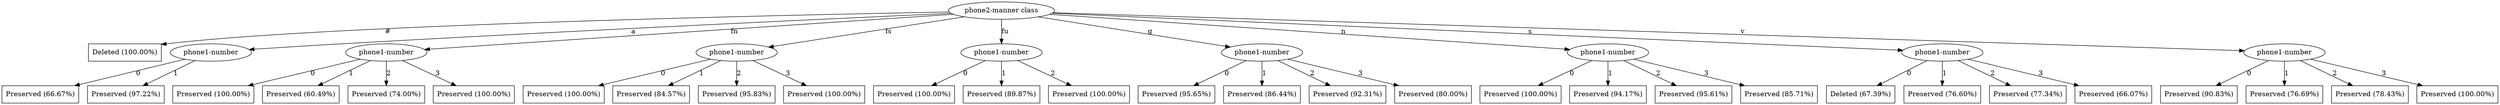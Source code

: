 digraph G {
"bg==" [ shape=ellipse label="phone2-manner class"]
"bg==" -> "bi0w" [ label="#" ]
"bi0w" [ shape=box label="Deleted (100.00%)"]
"bg==" -> "bi0x" [ label="a" ]
"bi0x" [ shape=ellipse label="phone1-number"]
"bi0x" -> "bi0xLTA=" [ label="0" ]
"bi0xLTA=" [ shape=box label="Preserved (66.67%)"]
"bi0x" -> "bi0xLTE=" [ label="1" ]
"bi0xLTE=" [ shape=box label="Preserved (97.22%)"]
"bg==" -> "bi0y" [ label="fn" ]
"bi0y" [ shape=ellipse label="phone1-number"]
"bi0y" -> "bi0yLTA=" [ label="0" ]
"bi0yLTA=" [ shape=box label="Preserved (100.00%)"]
"bi0y" -> "bi0yLTE=" [ label="1" ]
"bi0yLTE=" [ shape=box label="Preserved (60.49%)"]
"bi0y" -> "bi0yLTI=" [ label="2" ]
"bi0yLTI=" [ shape=box label="Preserved (74.00%)"]
"bi0y" -> "bi0yLTM=" [ label="3" ]
"bi0yLTM=" [ shape=box label="Preserved (100.00%)"]
"bg==" -> "bi0z" [ label="fs" ]
"bi0z" [ shape=ellipse label="phone1-number"]
"bi0z" -> "bi0zLTA=" [ label="0" ]
"bi0zLTA=" [ shape=box label="Preserved (100.00%)"]
"bi0z" -> "bi0zLTE=" [ label="1" ]
"bi0zLTE=" [ shape=box label="Preserved (84.57%)"]
"bi0z" -> "bi0zLTI=" [ label="2" ]
"bi0zLTI=" [ shape=box label="Preserved (95.83%)"]
"bi0z" -> "bi0zLTM=" [ label="3" ]
"bi0zLTM=" [ shape=box label="Preserved (100.00%)"]
"bg==" -> "bi00" [ label="fu" ]
"bi00" [ shape=ellipse label="phone1-number"]
"bi00" -> "bi00LTA=" [ label="0" ]
"bi00LTA=" [ shape=box label="Preserved (100.00%)"]
"bi00" -> "bi00LTE=" [ label="1" ]
"bi00LTE=" [ shape=box label="Preserved (89.87%)"]
"bi00" -> "bi00LTI=" [ label="2" ]
"bi00LTI=" [ shape=box label="Preserved (100.00%)"]
"bg==" -> "bi01" [ label="g" ]
"bi01" [ shape=ellipse label="phone1-number"]
"bi01" -> "bi01LTA=" [ label="0" ]
"bi01LTA=" [ shape=box label="Preserved (95.65%)"]
"bi01" -> "bi01LTE=" [ label="1" ]
"bi01LTE=" [ shape=box label="Preserved (86.44%)"]
"bi01" -> "bi01LTI=" [ label="2" ]
"bi01LTI=" [ shape=box label="Preserved (92.31%)"]
"bi01" -> "bi01LTM=" [ label="3" ]
"bi01LTM=" [ shape=box label="Preserved (80.00%)"]
"bg==" -> "bi02" [ label="n" ]
"bi02" [ shape=ellipse label="phone1-number"]
"bi02" -> "bi02LTA=" [ label="0" ]
"bi02LTA=" [ shape=box label="Preserved (100.00%)"]
"bi02" -> "bi02LTE=" [ label="1" ]
"bi02LTE=" [ shape=box label="Preserved (94.17%)"]
"bi02" -> "bi02LTI=" [ label="2" ]
"bi02LTI=" [ shape=box label="Preserved (95.61%)"]
"bi02" -> "bi02LTM=" [ label="3" ]
"bi02LTM=" [ shape=box label="Preserved (85.71%)"]
"bg==" -> "bi03" [ label="s" ]
"bi03" [ shape=ellipse label="phone1-number"]
"bi03" -> "bi03LTA=" [ label="0" ]
"bi03LTA=" [ shape=box label="Deleted (67.39%)"]
"bi03" -> "bi03LTE=" [ label="1" ]
"bi03LTE=" [ shape=box label="Preserved (76.60%)"]
"bi03" -> "bi03LTI=" [ label="2" ]
"bi03LTI=" [ shape=box label="Preserved (77.34%)"]
"bi03" -> "bi03LTM=" [ label="3" ]
"bi03LTM=" [ shape=box label="Preserved (66.07%)"]
"bg==" -> "bi04" [ label="v" ]
"bi04" [ shape=ellipse label="phone1-number"]
"bi04" -> "bi04LTA=" [ label="0" ]
"bi04LTA=" [ shape=box label="Preserved (90.83%)"]
"bi04" -> "bi04LTE=" [ label="1" ]
"bi04LTE=" [ shape=box label="Preserved (76.69%)"]
"bi04" -> "bi04LTI=" [ label="2" ]
"bi04LTI=" [ shape=box label="Preserved (78.43%)"]
"bi04" -> "bi04LTM=" [ label="3" ]
"bi04LTM=" [ shape=box label="Preserved (100.00%)"]
}
